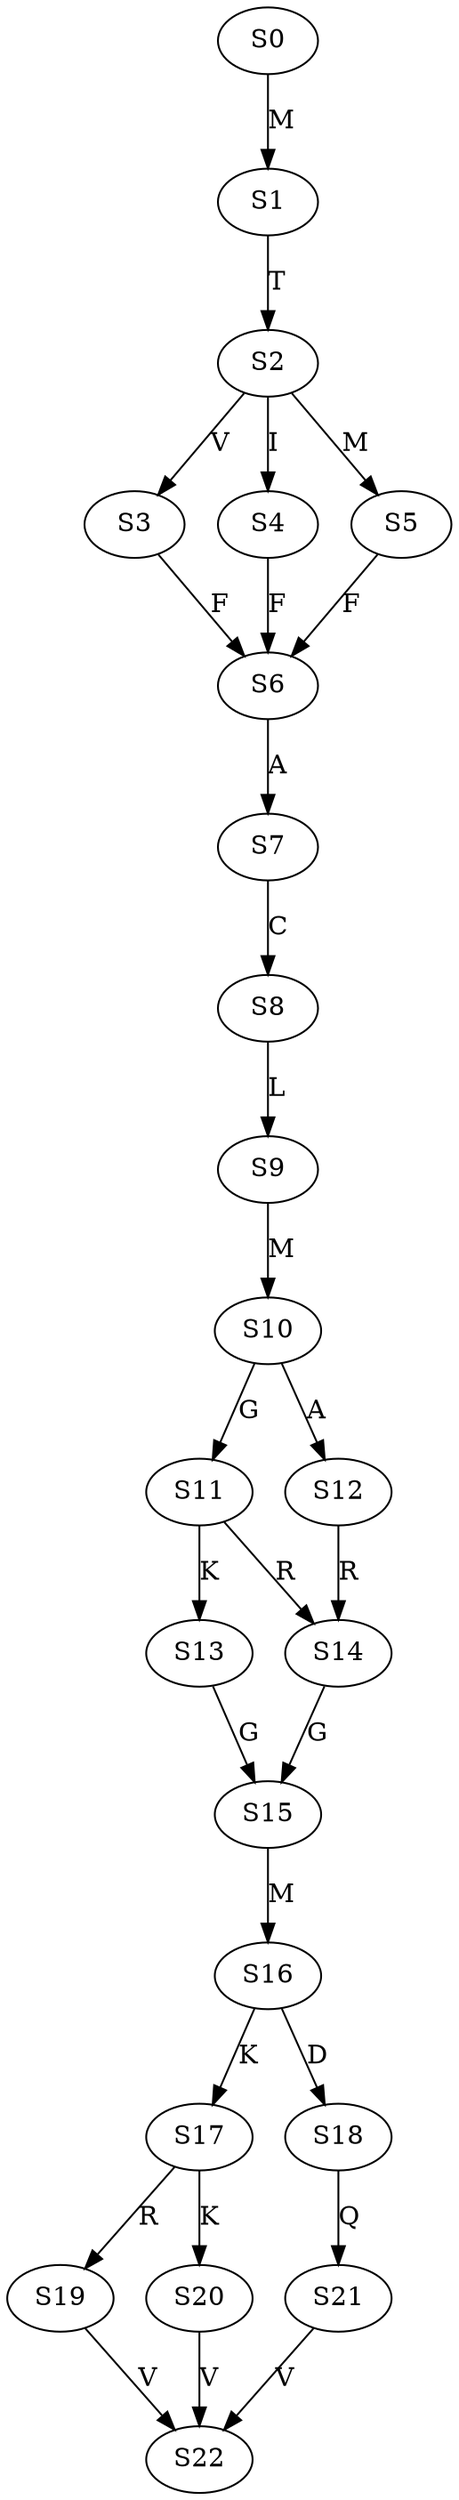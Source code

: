 strict digraph  {
	S0 -> S1 [ label = M ];
	S1 -> S2 [ label = T ];
	S2 -> S3 [ label = V ];
	S2 -> S4 [ label = I ];
	S2 -> S5 [ label = M ];
	S3 -> S6 [ label = F ];
	S4 -> S6 [ label = F ];
	S5 -> S6 [ label = F ];
	S6 -> S7 [ label = A ];
	S7 -> S8 [ label = C ];
	S8 -> S9 [ label = L ];
	S9 -> S10 [ label = M ];
	S10 -> S11 [ label = G ];
	S10 -> S12 [ label = A ];
	S11 -> S13 [ label = K ];
	S11 -> S14 [ label = R ];
	S12 -> S14 [ label = R ];
	S13 -> S15 [ label = G ];
	S14 -> S15 [ label = G ];
	S15 -> S16 [ label = M ];
	S16 -> S17 [ label = K ];
	S16 -> S18 [ label = D ];
	S17 -> S19 [ label = R ];
	S17 -> S20 [ label = K ];
	S18 -> S21 [ label = Q ];
	S19 -> S22 [ label = V ];
	S20 -> S22 [ label = V ];
	S21 -> S22 [ label = V ];
}
